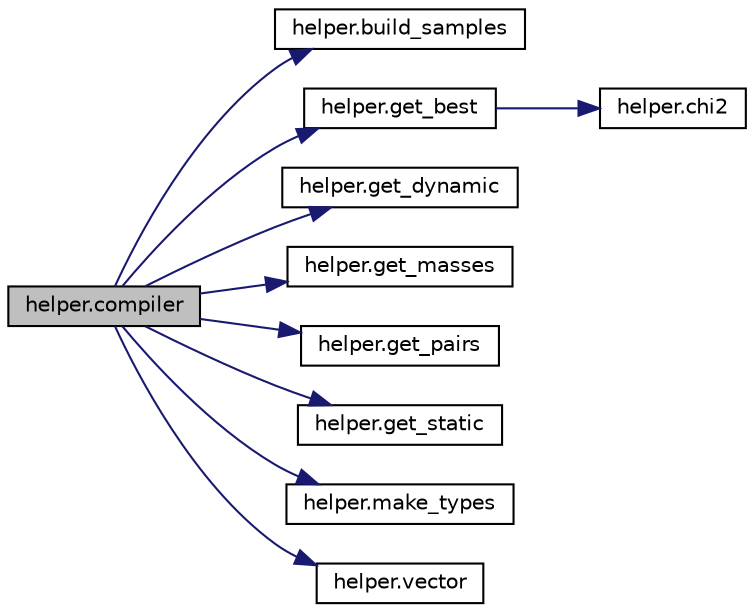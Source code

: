 digraph "helper.compiler"
{
 // INTERACTIVE_SVG=YES
 // LATEX_PDF_SIZE
  edge [fontname="Helvetica",fontsize="10",labelfontname="Helvetica",labelfontsize="10"];
  node [fontname="Helvetica",fontsize="10",shape=record];
  rankdir="LR";
  Node1 [label="helper.compiler",height=0.2,width=0.4,color="black", fillcolor="grey75", style="filled", fontcolor="black",tooltip=" "];
  Node1 -> Node2 [color="midnightblue",fontsize="10",style="solid",fontname="Helvetica"];
  Node2 [label="helper.build_samples",height=0.2,width=0.4,color="black", fillcolor="white", style="filled",URL="$namespacehelper.html#a25eb34bd07137c02434c8f7f353b751f",tooltip=" "];
  Node1 -> Node3 [color="midnightblue",fontsize="10",style="solid",fontname="Helvetica"];
  Node3 [label="helper.get_best",height=0.2,width=0.4,color="black", fillcolor="white", style="filled",URL="$namespacehelper.html#a645d6ae76de83def2d6d406154e0dde1",tooltip=" "];
  Node3 -> Node4 [color="midnightblue",fontsize="10",style="solid",fontname="Helvetica"];
  Node4 [label="helper.chi2",height=0.2,width=0.4,color="black", fillcolor="white", style="filled",URL="$namespacehelper.html#a08ead3aca58b78c271e428072ba58d4e",tooltip=" "];
  Node1 -> Node5 [color="midnightblue",fontsize="10",style="solid",fontname="Helvetica"];
  Node5 [label="helper.get_dynamic",height=0.2,width=0.4,color="black", fillcolor="white", style="filled",URL="$namespacehelper.html#a26ac568b4a822d1213047b4e03cf87be",tooltip=" "];
  Node1 -> Node6 [color="midnightblue",fontsize="10",style="solid",fontname="Helvetica"];
  Node6 [label="helper.get_masses",height=0.2,width=0.4,color="black", fillcolor="white", style="filled",URL="$namespacehelper.html#acf2d9d11f58e1812d4a781a923b8df36",tooltip=" "];
  Node1 -> Node7 [color="midnightblue",fontsize="10",style="solid",fontname="Helvetica"];
  Node7 [label="helper.get_pairs",height=0.2,width=0.4,color="black", fillcolor="white", style="filled",URL="$namespacehelper.html#a791f75e8bc3e9b06a9d7caed0ccb686e",tooltip=" "];
  Node1 -> Node8 [color="midnightblue",fontsize="10",style="solid",fontname="Helvetica"];
  Node8 [label="helper.get_static",height=0.2,width=0.4,color="black", fillcolor="white", style="filled",URL="$namespacehelper.html#aa66e4f18412a16d4c494aa6d5add0c92",tooltip=" "];
  Node1 -> Node9 [color="midnightblue",fontsize="10",style="solid",fontname="Helvetica"];
  Node9 [label="helper.make_types",height=0.2,width=0.4,color="black", fillcolor="white", style="filled",URL="$namespacehelper.html#a4a2c74bb11174d786d65e73a6866a72c",tooltip=" "];
  Node1 -> Node10 [color="midnightblue",fontsize="10",style="solid",fontname="Helvetica"];
  Node10 [label="helper.vector",height=0.2,width=0.4,color="black", fillcolor="white", style="filled",URL="$namespacehelper.html#a6a86af0e435c054cabd85eebb8a45782",tooltip=" "];
}
